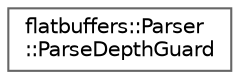 digraph "Graphical Class Hierarchy"
{
 // LATEX_PDF_SIZE
  bgcolor="transparent";
  edge [fontname=Helvetica,fontsize=10,labelfontname=Helvetica,labelfontsize=10];
  node [fontname=Helvetica,fontsize=10,shape=box,height=0.2,width=0.4];
  rankdir="LR";
  Node0 [id="Node000000",label="flatbuffers::Parser\l::ParseDepthGuard",height=0.2,width=0.4,color="grey40", fillcolor="white", style="filled",URL="$classflatbuffers_1_1Parser_1_1ParseDepthGuard.html",tooltip=" "];
}
